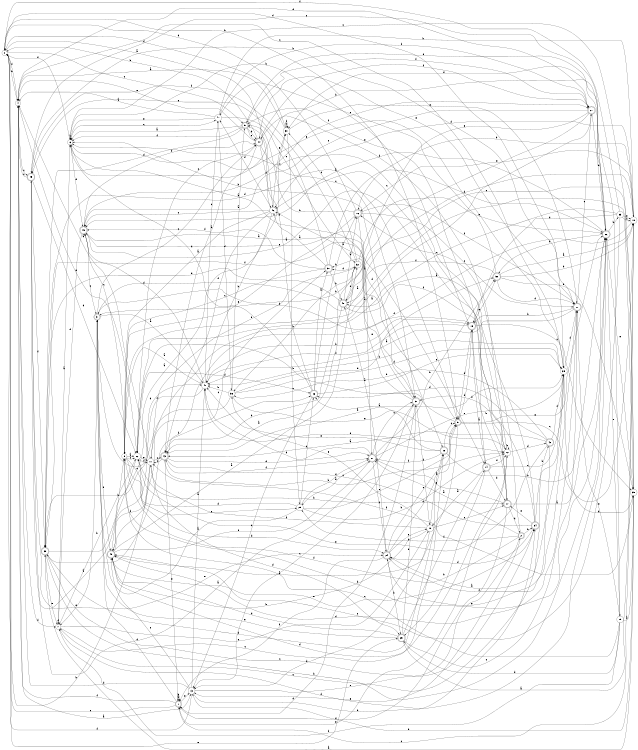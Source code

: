 digraph n41_6 {
__start0 [label="" shape="none"];

rankdir=LR;
size="8,5";

s0 [style="filled", color="black", fillcolor="white" shape="circle", label="0"];
s1 [style="rounded,filled", color="black", fillcolor="white" shape="doublecircle", label="1"];
s2 [style="rounded,filled", color="black", fillcolor="white" shape="doublecircle", label="2"];
s3 [style="rounded,filled", color="black", fillcolor="white" shape="doublecircle", label="3"];
s4 [style="filled", color="black", fillcolor="white" shape="circle", label="4"];
s5 [style="rounded,filled", color="black", fillcolor="white" shape="doublecircle", label="5"];
s6 [style="filled", color="black", fillcolor="white" shape="circle", label="6"];
s7 [style="filled", color="black", fillcolor="white" shape="circle", label="7"];
s8 [style="filled", color="black", fillcolor="white" shape="circle", label="8"];
s9 [style="rounded,filled", color="black", fillcolor="white" shape="doublecircle", label="9"];
s10 [style="filled", color="black", fillcolor="white" shape="circle", label="10"];
s11 [style="filled", color="black", fillcolor="white" shape="circle", label="11"];
s12 [style="filled", color="black", fillcolor="white" shape="circle", label="12"];
s13 [style="filled", color="black", fillcolor="white" shape="circle", label="13"];
s14 [style="rounded,filled", color="black", fillcolor="white" shape="doublecircle", label="14"];
s15 [style="rounded,filled", color="black", fillcolor="white" shape="doublecircle", label="15"];
s16 [style="rounded,filled", color="black", fillcolor="white" shape="doublecircle", label="16"];
s17 [style="rounded,filled", color="black", fillcolor="white" shape="doublecircle", label="17"];
s18 [style="filled", color="black", fillcolor="white" shape="circle", label="18"];
s19 [style="filled", color="black", fillcolor="white" shape="circle", label="19"];
s20 [style="rounded,filled", color="black", fillcolor="white" shape="doublecircle", label="20"];
s21 [style="rounded,filled", color="black", fillcolor="white" shape="doublecircle", label="21"];
s22 [style="filled", color="black", fillcolor="white" shape="circle", label="22"];
s23 [style="rounded,filled", color="black", fillcolor="white" shape="doublecircle", label="23"];
s24 [style="rounded,filled", color="black", fillcolor="white" shape="doublecircle", label="24"];
s25 [style="rounded,filled", color="black", fillcolor="white" shape="doublecircle", label="25"];
s26 [style="rounded,filled", color="black", fillcolor="white" shape="doublecircle", label="26"];
s27 [style="rounded,filled", color="black", fillcolor="white" shape="doublecircle", label="27"];
s28 [style="rounded,filled", color="black", fillcolor="white" shape="doublecircle", label="28"];
s29 [style="filled", color="black", fillcolor="white" shape="circle", label="29"];
s30 [style="filled", color="black", fillcolor="white" shape="circle", label="30"];
s31 [style="rounded,filled", color="black", fillcolor="white" shape="doublecircle", label="31"];
s32 [style="filled", color="black", fillcolor="white" shape="circle", label="32"];
s33 [style="filled", color="black", fillcolor="white" shape="circle", label="33"];
s34 [style="rounded,filled", color="black", fillcolor="white" shape="doublecircle", label="34"];
s35 [style="filled", color="black", fillcolor="white" shape="circle", label="35"];
s36 [style="filled", color="black", fillcolor="white" shape="circle", label="36"];
s37 [style="rounded,filled", color="black", fillcolor="white" shape="doublecircle", label="37"];
s38 [style="rounded,filled", color="black", fillcolor="white" shape="doublecircle", label="38"];
s39 [style="filled", color="black", fillcolor="white" shape="circle", label="39"];
s40 [style="rounded,filled", color="black", fillcolor="white" shape="doublecircle", label="40"];
s41 [style="filled", color="black", fillcolor="white" shape="circle", label="41"];
s42 [style="rounded,filled", color="black", fillcolor="white" shape="doublecircle", label="42"];
s43 [style="rounded,filled", color="black", fillcolor="white" shape="doublecircle", label="43"];
s44 [style="rounded,filled", color="black", fillcolor="white" shape="doublecircle", label="44"];
s45 [style="rounded,filled", color="black", fillcolor="white" shape="doublecircle", label="45"];
s46 [style="filled", color="black", fillcolor="white" shape="circle", label="46"];
s47 [style="filled", color="black", fillcolor="white" shape="circle", label="47"];
s48 [style="rounded,filled", color="black", fillcolor="white" shape="doublecircle", label="48"];
s49 [style="rounded,filled", color="black", fillcolor="white" shape="doublecircle", label="49"];
s50 [style="rounded,filled", color="black", fillcolor="white" shape="doublecircle", label="50"];
s0 -> s46 [label="a"];
s0 -> s9 [label="b"];
s0 -> s5 [label="c"];
s0 -> s35 [label="d"];
s0 -> s25 [label="e"];
s0 -> s4 [label="f"];
s1 -> s1 [label="a"];
s1 -> s1 [label="b"];
s1 -> s0 [label="c"];
s1 -> s3 [label="d"];
s1 -> s13 [label="e"];
s1 -> s4 [label="f"];
s2 -> s21 [label="a"];
s2 -> s34 [label="b"];
s2 -> s16 [label="c"];
s2 -> s29 [label="d"];
s2 -> s13 [label="e"];
s2 -> s8 [label="f"];
s3 -> s41 [label="a"];
s3 -> s15 [label="b"];
s3 -> s44 [label="c"];
s3 -> s41 [label="d"];
s3 -> s7 [label="e"];
s3 -> s48 [label="f"];
s4 -> s13 [label="a"];
s4 -> s0 [label="b"];
s4 -> s45 [label="c"];
s4 -> s27 [label="d"];
s4 -> s22 [label="e"];
s4 -> s7 [label="f"];
s5 -> s6 [label="a"];
s5 -> s44 [label="b"];
s5 -> s44 [label="c"];
s5 -> s38 [label="d"];
s5 -> s26 [label="e"];
s5 -> s6 [label="f"];
s6 -> s31 [label="a"];
s6 -> s6 [label="b"];
s6 -> s47 [label="c"];
s6 -> s49 [label="d"];
s6 -> s35 [label="e"];
s6 -> s0 [label="f"];
s7 -> s6 [label="a"];
s7 -> s22 [label="b"];
s7 -> s28 [label="c"];
s7 -> s26 [label="d"];
s7 -> s10 [label="e"];
s7 -> s7 [label="f"];
s8 -> s22 [label="a"];
s8 -> s26 [label="b"];
s8 -> s49 [label="c"];
s8 -> s24 [label="d"];
s8 -> s29 [label="e"];
s8 -> s22 [label="f"];
s9 -> s48 [label="a"];
s9 -> s22 [label="b"];
s9 -> s18 [label="c"];
s9 -> s15 [label="d"];
s9 -> s26 [label="e"];
s9 -> s38 [label="f"];
s10 -> s28 [label="a"];
s10 -> s48 [label="b"];
s10 -> s17 [label="c"];
s10 -> s13 [label="d"];
s10 -> s36 [label="e"];
s10 -> s11 [label="f"];
s11 -> s4 [label="a"];
s11 -> s0 [label="b"];
s11 -> s43 [label="c"];
s11 -> s25 [label="d"];
s11 -> s32 [label="e"];
s11 -> s48 [label="f"];
s12 -> s49 [label="a"];
s12 -> s12 [label="b"];
s12 -> s6 [label="c"];
s12 -> s42 [label="d"];
s12 -> s1 [label="e"];
s12 -> s44 [label="f"];
s13 -> s41 [label="a"];
s13 -> s34 [label="b"];
s13 -> s48 [label="c"];
s13 -> s4 [label="d"];
s13 -> s2 [label="e"];
s13 -> s0 [label="f"];
s14 -> s10 [label="a"];
s14 -> s25 [label="b"];
s14 -> s35 [label="c"];
s14 -> s17 [label="d"];
s14 -> s5 [label="e"];
s14 -> s12 [label="f"];
s15 -> s14 [label="a"];
s15 -> s6 [label="b"];
s15 -> s39 [label="c"];
s15 -> s9 [label="d"];
s15 -> s50 [label="e"];
s15 -> s41 [label="f"];
s16 -> s21 [label="a"];
s16 -> s5 [label="b"];
s16 -> s20 [label="c"];
s16 -> s0 [label="d"];
s16 -> s8 [label="e"];
s16 -> s20 [label="f"];
s17 -> s26 [label="a"];
s17 -> s15 [label="b"];
s17 -> s46 [label="c"];
s17 -> s2 [label="d"];
s17 -> s21 [label="e"];
s17 -> s1 [label="f"];
s18 -> s3 [label="a"];
s18 -> s16 [label="b"];
s18 -> s1 [label="c"];
s18 -> s46 [label="d"];
s18 -> s16 [label="e"];
s18 -> s43 [label="f"];
s19 -> s39 [label="a"];
s19 -> s6 [label="b"];
s19 -> s8 [label="c"];
s19 -> s25 [label="d"];
s19 -> s20 [label="e"];
s19 -> s7 [label="f"];
s20 -> s41 [label="a"];
s20 -> s15 [label="b"];
s20 -> s27 [label="c"];
s20 -> s48 [label="d"];
s20 -> s44 [label="e"];
s20 -> s24 [label="f"];
s21 -> s29 [label="a"];
s21 -> s50 [label="b"];
s21 -> s31 [label="c"];
s21 -> s41 [label="d"];
s21 -> s35 [label="e"];
s21 -> s24 [label="f"];
s22 -> s45 [label="a"];
s22 -> s17 [label="b"];
s22 -> s44 [label="c"];
s22 -> s23 [label="d"];
s22 -> s11 [label="e"];
s22 -> s11 [label="f"];
s23 -> s37 [label="a"];
s23 -> s16 [label="b"];
s23 -> s13 [label="c"];
s23 -> s6 [label="d"];
s23 -> s35 [label="e"];
s23 -> s5 [label="f"];
s24 -> s40 [label="a"];
s24 -> s25 [label="b"];
s24 -> s9 [label="c"];
s24 -> s9 [label="d"];
s24 -> s10 [label="e"];
s24 -> s1 [label="f"];
s25 -> s18 [label="a"];
s25 -> s31 [label="b"];
s25 -> s20 [label="c"];
s25 -> s48 [label="d"];
s25 -> s3 [label="e"];
s25 -> s14 [label="f"];
s26 -> s49 [label="a"];
s26 -> s33 [label="b"];
s26 -> s45 [label="c"];
s26 -> s50 [label="d"];
s26 -> s19 [label="e"];
s26 -> s30 [label="f"];
s27 -> s11 [label="a"];
s27 -> s3 [label="b"];
s27 -> s49 [label="c"];
s27 -> s26 [label="d"];
s27 -> s40 [label="e"];
s27 -> s5 [label="f"];
s28 -> s23 [label="a"];
s28 -> s26 [label="b"];
s28 -> s9 [label="c"];
s28 -> s38 [label="d"];
s28 -> s41 [label="e"];
s28 -> s21 [label="f"];
s29 -> s3 [label="a"];
s29 -> s12 [label="b"];
s29 -> s23 [label="c"];
s29 -> s22 [label="d"];
s29 -> s9 [label="e"];
s29 -> s21 [label="f"];
s30 -> s4 [label="a"];
s30 -> s30 [label="b"];
s30 -> s29 [label="c"];
s30 -> s0 [label="d"];
s30 -> s20 [label="e"];
s30 -> s30 [label="f"];
s31 -> s46 [label="a"];
s31 -> s6 [label="b"];
s31 -> s13 [label="c"];
s31 -> s1 [label="d"];
s31 -> s37 [label="e"];
s31 -> s10 [label="f"];
s32 -> s43 [label="a"];
s32 -> s36 [label="b"];
s32 -> s30 [label="c"];
s32 -> s37 [label="d"];
s32 -> s26 [label="e"];
s32 -> s45 [label="f"];
s33 -> s22 [label="a"];
s33 -> s18 [label="b"];
s33 -> s48 [label="c"];
s33 -> s15 [label="d"];
s33 -> s18 [label="e"];
s33 -> s0 [label="f"];
s34 -> s40 [label="a"];
s34 -> s42 [label="b"];
s34 -> s43 [label="c"];
s34 -> s24 [label="d"];
s34 -> s17 [label="e"];
s34 -> s31 [label="f"];
s35 -> s24 [label="a"];
s35 -> s41 [label="b"];
s35 -> s4 [label="c"];
s35 -> s39 [label="d"];
s35 -> s24 [label="e"];
s35 -> s20 [label="f"];
s36 -> s5 [label="a"];
s36 -> s41 [label="b"];
s36 -> s38 [label="c"];
s36 -> s50 [label="d"];
s36 -> s12 [label="e"];
s36 -> s35 [label="f"];
s37 -> s46 [label="a"];
s37 -> s40 [label="b"];
s37 -> s8 [label="c"];
s37 -> s26 [label="d"];
s37 -> s45 [label="e"];
s37 -> s49 [label="f"];
s38 -> s30 [label="a"];
s38 -> s26 [label="b"];
s38 -> s34 [label="c"];
s38 -> s9 [label="d"];
s38 -> s7 [label="e"];
s38 -> s23 [label="f"];
s39 -> s38 [label="a"];
s39 -> s13 [label="b"];
s39 -> s6 [label="c"];
s39 -> s8 [label="d"];
s39 -> s26 [label="e"];
s39 -> s11 [label="f"];
s40 -> s16 [label="a"];
s40 -> s43 [label="b"];
s40 -> s39 [label="c"];
s40 -> s38 [label="d"];
s40 -> s32 [label="e"];
s40 -> s17 [label="f"];
s41 -> s8 [label="a"];
s41 -> s15 [label="b"];
s41 -> s47 [label="c"];
s41 -> s49 [label="d"];
s41 -> s12 [label="e"];
s41 -> s48 [label="f"];
s42 -> s43 [label="a"];
s42 -> s36 [label="b"];
s42 -> s7 [label="c"];
s42 -> s23 [label="d"];
s42 -> s22 [label="e"];
s42 -> s35 [label="f"];
s43 -> s35 [label="a"];
s43 -> s12 [label="b"];
s43 -> s11 [label="c"];
s43 -> s21 [label="d"];
s43 -> s1 [label="e"];
s43 -> s21 [label="f"];
s44 -> s43 [label="a"];
s44 -> s0 [label="b"];
s44 -> s31 [label="c"];
s44 -> s46 [label="d"];
s44 -> s4 [label="e"];
s44 -> s27 [label="f"];
s45 -> s31 [label="a"];
s45 -> s20 [label="b"];
s45 -> s4 [label="c"];
s45 -> s22 [label="d"];
s45 -> s24 [label="e"];
s45 -> s38 [label="f"];
s46 -> s8 [label="a"];
s46 -> s41 [label="b"];
s46 -> s49 [label="c"];
s46 -> s47 [label="d"];
s46 -> s30 [label="e"];
s46 -> s43 [label="f"];
s47 -> s4 [label="a"];
s47 -> s18 [label="b"];
s47 -> s32 [label="c"];
s47 -> s36 [label="d"];
s47 -> s6 [label="e"];
s47 -> s27 [label="f"];
s48 -> s32 [label="a"];
s48 -> s8 [label="b"];
s48 -> s37 [label="c"];
s48 -> s12 [label="d"];
s48 -> s34 [label="e"];
s48 -> s21 [label="f"];
s49 -> s28 [label="a"];
s49 -> s44 [label="b"];
s49 -> s3 [label="c"];
s49 -> s7 [label="d"];
s49 -> s14 [label="e"];
s49 -> s27 [label="f"];
s50 -> s18 [label="a"];
s50 -> s18 [label="b"];
s50 -> s47 [label="c"];
s50 -> s20 [label="d"];
s50 -> s39 [label="e"];
s50 -> s40 [label="f"];

}